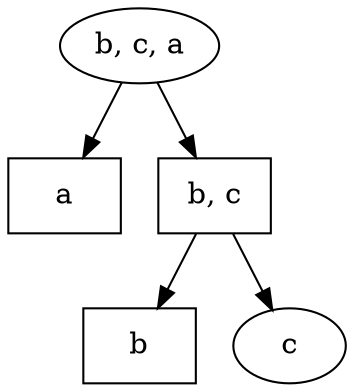 // None
digraph {
	0 [label="b, c, a"]
	1 [label="a",shape=box]
	2 [label="b, c",shape=box]
	3 [label="b",shape=box]
	4 [label="c"]
	0 -> 1 []
	0 -> 2 []
	2 -> 3 []
	2 -> 4 []
}

